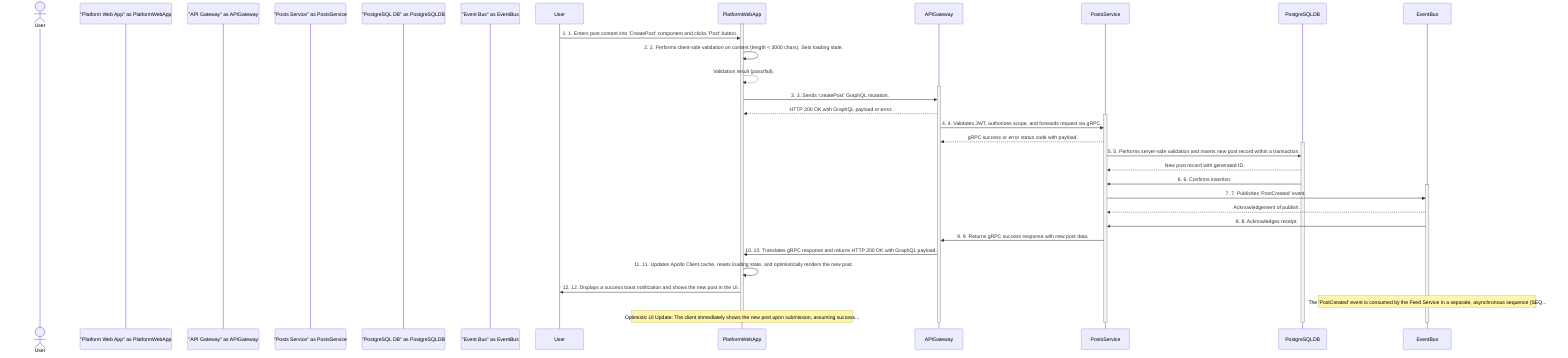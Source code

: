 sequenceDiagram
    actor "User" as User
    participant "Platform Web App" as PlatformWebApp
    participant "API Gateway" as APIGateway
    participant "Posts Service" as PostsService
    participant "PostgreSQL DB" as PostgreSQLDB
    participant "Event Bus" as EventBus

    activate PlatformWebApp
    User->>PlatformWebApp: 1. 1. Enters post content into 'CreatePost' component and clicks 'Post' button.
    PlatformWebApp->>PlatformWebApp: 2. 2. Performs client-side validation on content (length < 3000 chars). Sets loading state.
    PlatformWebApp-->>PlatformWebApp: Validation result (pass/fail).
    activate APIGateway
    PlatformWebApp->>APIGateway: 3. 3. Sends 'createPost' GraphQL mutation.
    APIGateway-->>PlatformWebApp: HTTP 200 OK with GraphQL payload or error.
    activate PostsService
    APIGateway->>PostsService: 4. 4. Validates JWT, authorizes scope, and forwards request via gRPC.
    PostsService-->>APIGateway: gRPC success or error status code with payload.
    activate PostgreSQLDB
    PostsService->>PostgreSQLDB: 5. 5. Performs server-side validation and inserts new post record within a transaction.
    PostgreSQLDB-->>PostsService: New post record with generated ID.
    PostgreSQLDB->>PostsService: 6. 6. Confirms insertion.
    activate EventBus
    PostsService->>EventBus: 7. 7. Publishes 'PostCreated' event.
    EventBus-->>PostsService: Acknowledgement of publish.
    EventBus->>PostsService: 8. 8. Acknowledges receipt.
    PostsService->>APIGateway: 9. 9. Returns gRPC success response with new post data.
    APIGateway->>PlatformWebApp: 10. 10. Translates gRPC response and returns HTTP 200 OK with GraphQL payload.
    PlatformWebApp->>PlatformWebApp: 11. 11. Updates Apollo Client cache, resets loading state, and optimistically renders the new post.
    PlatformWebApp->>User: 12. 12. Displays a success toast notification and shows the new post in the UI.

    note over EventBus: The 'PostCreated' event is consumed by the Feed Service in a separate, asynchronous sequence (SEQ...
    note over PlatformWebApp: Optimistic UI Update: The client immediately shows the new post upon submission, assuming success...

    deactivate EventBus
    deactivate PostgreSQLDB
    deactivate PostsService
    deactivate APIGateway
    deactivate PlatformWebApp
